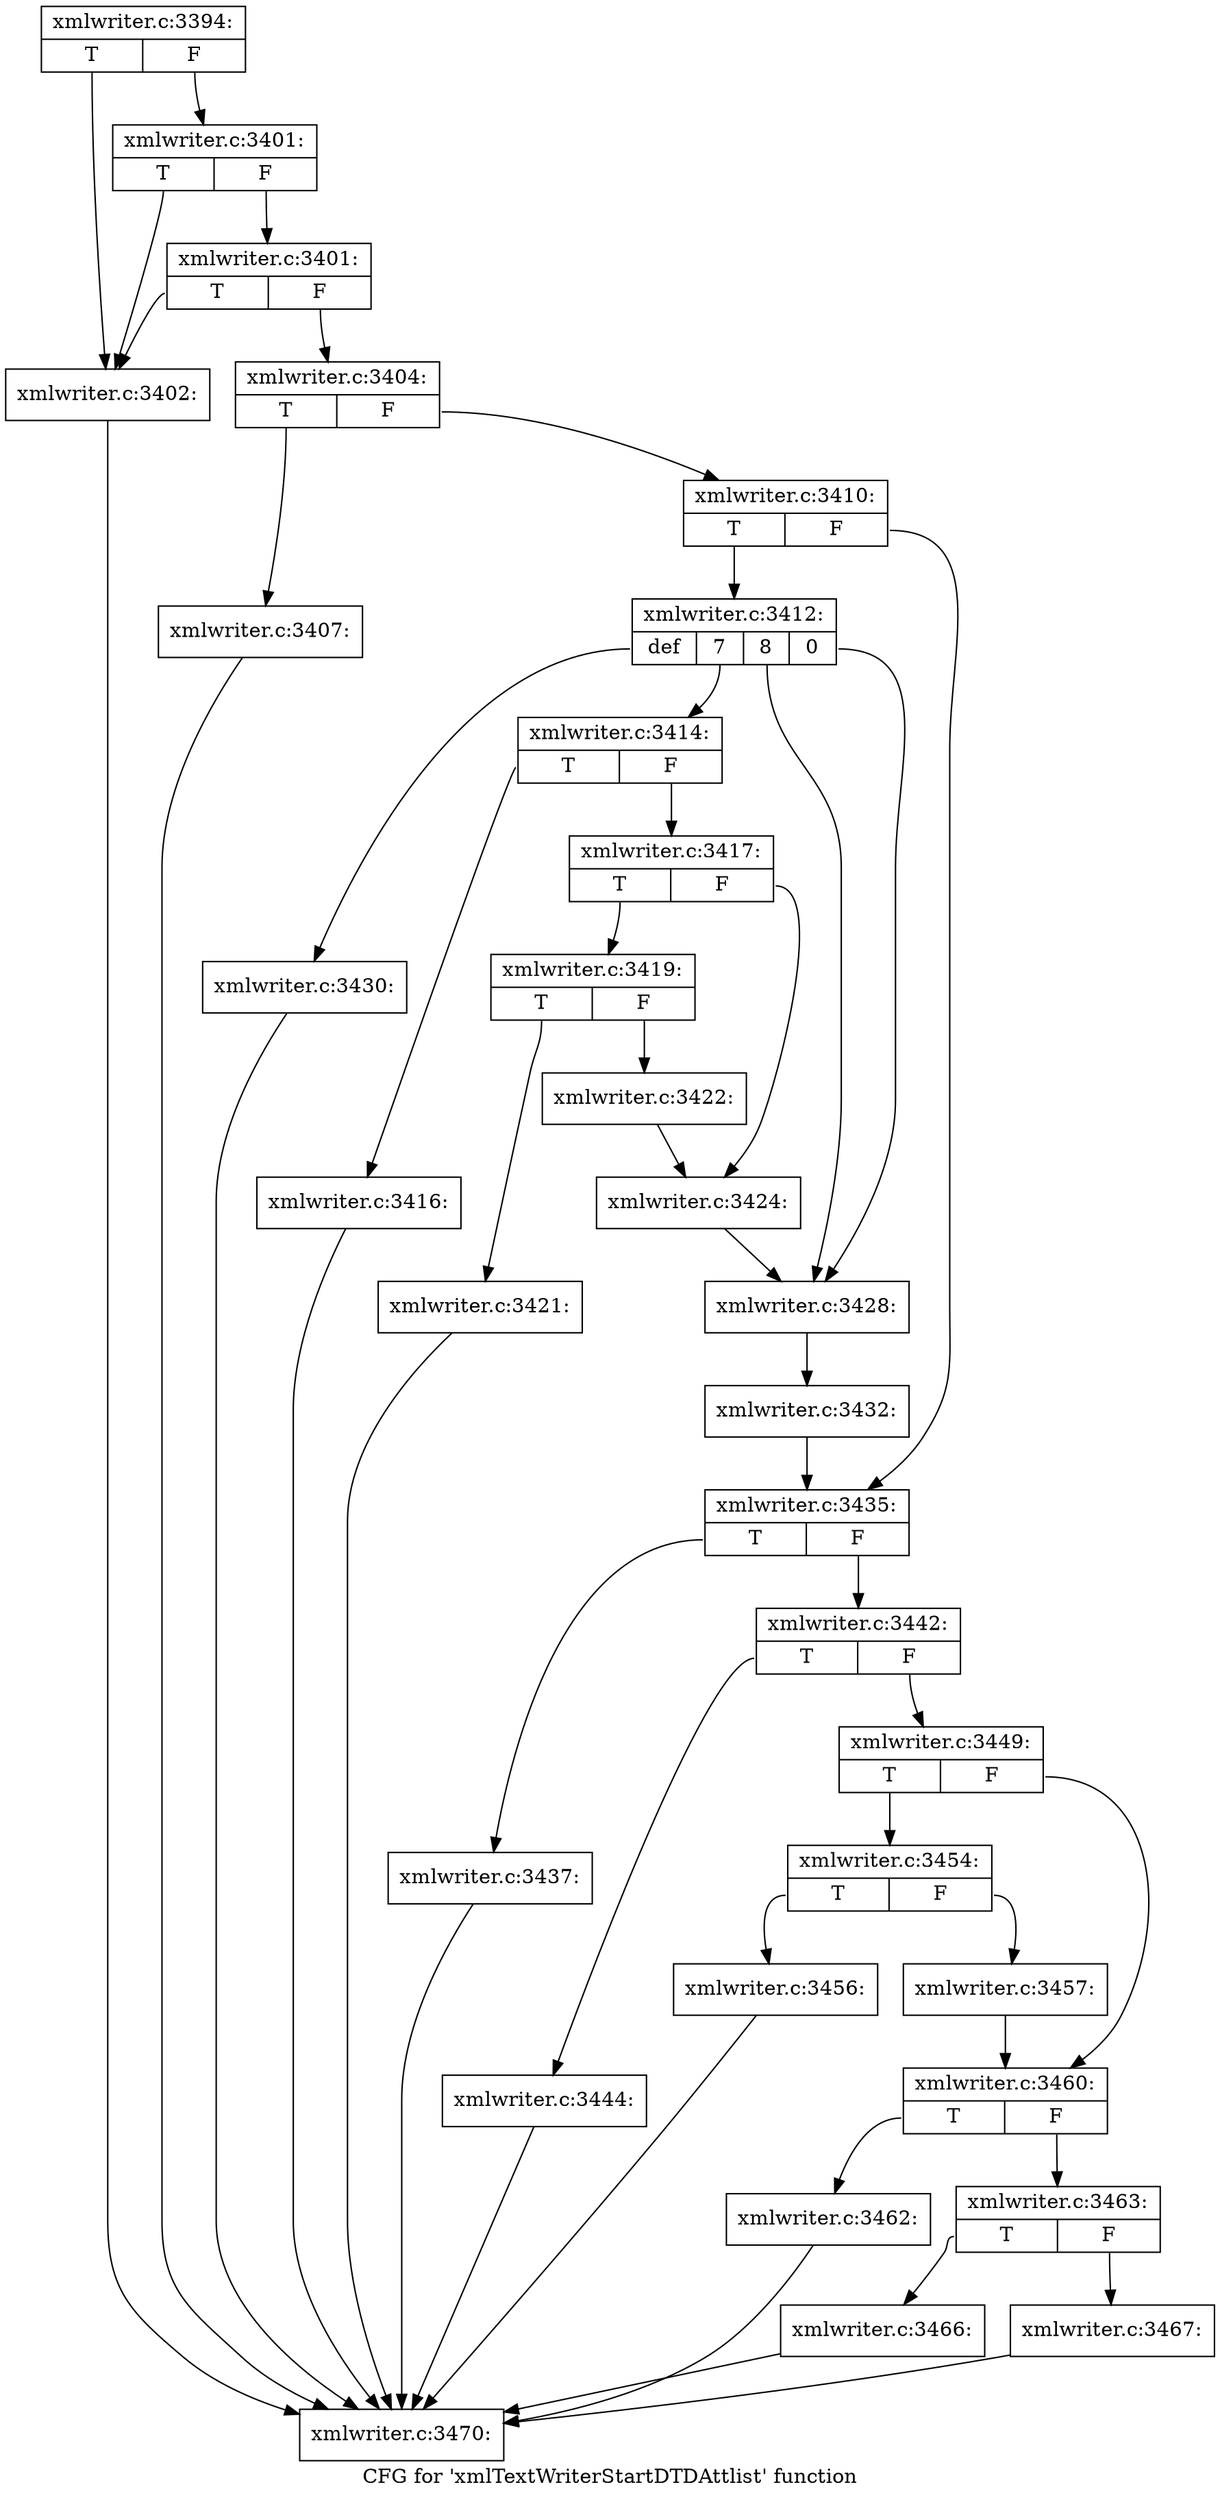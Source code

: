 digraph "CFG for 'xmlTextWriterStartDTDAttlist' function" {
	label="CFG for 'xmlTextWriterStartDTDAttlist' function";

	Node0x40b1fa0 [shape=record,label="{xmlwriter.c:3394:|{<s0>T|<s1>F}}"];
	Node0x40b1fa0:s0 -> Node0x40b33d0;
	Node0x40b1fa0:s1 -> Node0x40b34f0;
	Node0x40b34f0 [shape=record,label="{xmlwriter.c:3401:|{<s0>T|<s1>F}}"];
	Node0x40b34f0:s0 -> Node0x40b33d0;
	Node0x40b34f0:s1 -> Node0x40b3470;
	Node0x40b3470 [shape=record,label="{xmlwriter.c:3401:|{<s0>T|<s1>F}}"];
	Node0x40b3470:s0 -> Node0x40b33d0;
	Node0x40b3470:s1 -> Node0x40b3420;
	Node0x40b33d0 [shape=record,label="{xmlwriter.c:3402:}"];
	Node0x40b33d0 -> Node0x40abd40;
	Node0x40b3420 [shape=record,label="{xmlwriter.c:3404:|{<s0>T|<s1>F}}"];
	Node0x40b3420:s0 -> Node0x40b4310;
	Node0x40b3420:s1 -> Node0x40b4360;
	Node0x40b4310 [shape=record,label="{xmlwriter.c:3407:}"];
	Node0x40b4310 -> Node0x40abd40;
	Node0x40b4360 [shape=record,label="{xmlwriter.c:3410:|{<s0>T|<s1>F}}"];
	Node0x40b4360:s0 -> Node0x40b4b80;
	Node0x40b4360:s1 -> Node0x40b4bd0;
	Node0x40b4b80 [shape=record,label="{xmlwriter.c:3412:|{<s0>def|<s1>7|<s2>8|<s3>0}}"];
	Node0x40b4b80:s0 -> Node0x40b50d0;
	Node0x40b4b80:s1 -> Node0x40b5410;
	Node0x40b4b80:s2 -> Node0x40b71b0;
	Node0x40b4b80:s3 -> Node0x40b71b0;
	Node0x40b5410 [shape=record,label="{xmlwriter.c:3414:|{<s0>T|<s1>F}}"];
	Node0x40b5410:s0 -> Node0x40b58a0;
	Node0x40b5410:s1 -> Node0x40b58f0;
	Node0x40b58a0 [shape=record,label="{xmlwriter.c:3416:}"];
	Node0x40b58a0 -> Node0x40abd40;
	Node0x40b58f0 [shape=record,label="{xmlwriter.c:3417:|{<s0>T|<s1>F}}"];
	Node0x40b58f0:s0 -> Node0x40b5fd0;
	Node0x40b58f0:s1 -> Node0x40b6020;
	Node0x40b5fd0 [shape=record,label="{xmlwriter.c:3419:|{<s0>T|<s1>F}}"];
	Node0x40b5fd0:s0 -> Node0x40b67f0;
	Node0x40b5fd0:s1 -> Node0x40b6840;
	Node0x40b67f0 [shape=record,label="{xmlwriter.c:3421:}"];
	Node0x40b67f0 -> Node0x40abd40;
	Node0x40b6840 [shape=record,label="{xmlwriter.c:3422:}"];
	Node0x40b6840 -> Node0x40b6020;
	Node0x40b6020 [shape=record,label="{xmlwriter.c:3424:}"];
	Node0x40b6020 -> Node0x40b71b0;
	Node0x40b71b0 [shape=record,label="{xmlwriter.c:3428:}"];
	Node0x40b71b0 -> Node0x40b4f20;
	Node0x40b50d0 [shape=record,label="{xmlwriter.c:3430:}"];
	Node0x40b50d0 -> Node0x40abd40;
	Node0x40b4f20 [shape=record,label="{xmlwriter.c:3432:}"];
	Node0x40b4f20 -> Node0x40b4bd0;
	Node0x40b4bd0 [shape=record,label="{xmlwriter.c:3435:|{<s0>T|<s1>F}}"];
	Node0x40b4bd0:s0 -> Node0x40b7910;
	Node0x40b4bd0:s1 -> Node0x40b7960;
	Node0x40b7910 [shape=record,label="{xmlwriter.c:3437:}"];
	Node0x40b7910 -> Node0x40abd40;
	Node0x40b7960 [shape=record,label="{xmlwriter.c:3442:|{<s0>T|<s1>F}}"];
	Node0x40b7960:s0 -> Node0x40b8590;
	Node0x40b7960:s1 -> Node0x40b85e0;
	Node0x40b8590 [shape=record,label="{xmlwriter.c:3444:}"];
	Node0x40b8590 -> Node0x40abd40;
	Node0x40b85e0 [shape=record,label="{xmlwriter.c:3449:|{<s0>T|<s1>F}}"];
	Node0x40b85e0:s0 -> Node0x40b9620;
	Node0x40b85e0:s1 -> Node0x40b9670;
	Node0x40b9620 [shape=record,label="{xmlwriter.c:3454:|{<s0>T|<s1>F}}"];
	Node0x40b9620:s0 -> Node0x40b9cd0;
	Node0x40b9620:s1 -> Node0x40b9d20;
	Node0x40b9cd0 [shape=record,label="{xmlwriter.c:3456:}"];
	Node0x40b9cd0 -> Node0x40abd40;
	Node0x40b9d20 [shape=record,label="{xmlwriter.c:3457:}"];
	Node0x40b9d20 -> Node0x40b9670;
	Node0x40b9670 [shape=record,label="{xmlwriter.c:3460:|{<s0>T|<s1>F}}"];
	Node0x40b9670:s0 -> Node0x40baa00;
	Node0x40b9670:s1 -> Node0x40baa50;
	Node0x40baa00 [shape=record,label="{xmlwriter.c:3462:}"];
	Node0x40baa00 -> Node0x40abd40;
	Node0x40baa50 [shape=record,label="{xmlwriter.c:3463:|{<s0>T|<s1>F}}"];
	Node0x40baa50:s0 -> Node0x40bb560;
	Node0x40baa50:s1 -> Node0x40bb5b0;
	Node0x40bb560 [shape=record,label="{xmlwriter.c:3466:}"];
	Node0x40bb560 -> Node0x40abd40;
	Node0x40bb5b0 [shape=record,label="{xmlwriter.c:3467:}"];
	Node0x40bb5b0 -> Node0x40abd40;
	Node0x40abd40 [shape=record,label="{xmlwriter.c:3470:}"];
}
